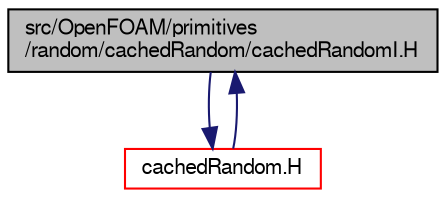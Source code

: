 digraph "src/OpenFOAM/primitives/random/cachedRandom/cachedRandomI.H"
{
  bgcolor="transparent";
  edge [fontname="FreeSans",fontsize="10",labelfontname="FreeSans",labelfontsize="10"];
  node [fontname="FreeSans",fontsize="10",shape=record];
  Node0 [label="src/OpenFOAM/primitives\l/random/cachedRandom/cachedRandomI.H",height=0.2,width=0.4,color="black", fillcolor="grey75", style="filled", fontcolor="black"];
  Node0 -> Node1 [color="midnightblue",fontsize="10",style="solid",fontname="FreeSans"];
  Node1 [label="cachedRandom.H",height=0.2,width=0.4,color="red",URL="$a12452.html"];
  Node1 -> Node0 [color="midnightblue",fontsize="10",style="solid",fontname="FreeSans"];
}
